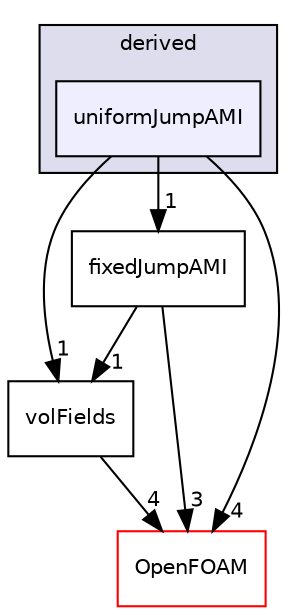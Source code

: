 digraph "src/finiteVolume/fields/fvPatchFields/derived/uniformJumpAMI" {
  bgcolor=transparent;
  compound=true
  node [ fontsize="10", fontname="Helvetica"];
  edge [ labelfontsize="10", labelfontname="Helvetica"];
  subgraph clusterdir_ece9aa6b5af9a7776a75b0c1993b0910 {
    graph [ bgcolor="#ddddee", pencolor="black", label="derived" fontname="Helvetica", fontsize="10", URL="dir_ece9aa6b5af9a7776a75b0c1993b0910.html"]
  dir_32dcbdce771c03f3965b40cf4d54b3d1 [shape=box, label="uniformJumpAMI", style="filled", fillcolor="#eeeeff", pencolor="black", URL="dir_32dcbdce771c03f3965b40cf4d54b3d1.html"];
  }
  dir_46210acd5fc09e56ba9cc6eea9acc32d [shape=box label="fixedJumpAMI" URL="dir_46210acd5fc09e56ba9cc6eea9acc32d.html"];
  dir_bd8bf7fa65467c460a50eacc456ce356 [shape=box label="volFields" URL="dir_bd8bf7fa65467c460a50eacc456ce356.html"];
  dir_c5473ff19b20e6ec4dfe5c310b3778a8 [shape=box label="OpenFOAM" color="red" URL="dir_c5473ff19b20e6ec4dfe5c310b3778a8.html"];
  dir_46210acd5fc09e56ba9cc6eea9acc32d->dir_bd8bf7fa65467c460a50eacc456ce356 [headlabel="1", labeldistance=1.5 headhref="dir_000971_001052.html"];
  dir_46210acd5fc09e56ba9cc6eea9acc32d->dir_c5473ff19b20e6ec4dfe5c310b3778a8 [headlabel="3", labeldistance=1.5 headhref="dir_000971_001887.html"];
  dir_bd8bf7fa65467c460a50eacc456ce356->dir_c5473ff19b20e6ec4dfe5c310b3778a8 [headlabel="4", labeldistance=1.5 headhref="dir_001052_001887.html"];
  dir_32dcbdce771c03f3965b40cf4d54b3d1->dir_46210acd5fc09e56ba9cc6eea9acc32d [headlabel="1", labeldistance=1.5 headhref="dir_001024_000971.html"];
  dir_32dcbdce771c03f3965b40cf4d54b3d1->dir_bd8bf7fa65467c460a50eacc456ce356 [headlabel="1", labeldistance=1.5 headhref="dir_001024_001052.html"];
  dir_32dcbdce771c03f3965b40cf4d54b3d1->dir_c5473ff19b20e6ec4dfe5c310b3778a8 [headlabel="4", labeldistance=1.5 headhref="dir_001024_001887.html"];
}
